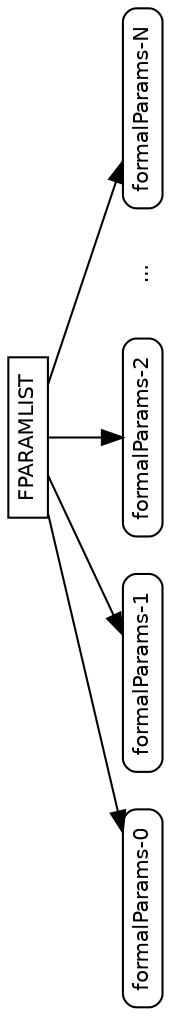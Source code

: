 /* AST node diagram generator script collection for M2C, M2J and M2Sharp.
 *
 * Copyright (c) 2016 The Modula-2 Software Foundation
 *
 * Author & Maintainer: Benjamin Kowarsch <org.m2sf>
 *
 * @synopsis
 *
 * The M2C, M2J and M2Sharp compilers are multi-dialect Modula-2 translators
 * and compilers respectively targeting C99, Java/JVM and C#/CLR, sharing a
 * common abstract syntax tree (AST) specification.
 *
 * The AST node diagram generator script collection consists of Graphviz DOT
 * descriptions for all AST node types of the common AST specification.
 *
 * The Graphviz dot utility is required to generate the diagrams. 
 * It may be obtained from http://www.graphviz.org/download.php.
 *
 * @repository
 *
 * https://github.com/m2sf/m2-ast-node-diagrams
 *
 * @file
 *
 * fparamlist.dot
 *
 * FPARAMLIST node diagram.
 *
 * Usage: $ dot fparamlist.dot -Tps > fparamlist.ps
 *
 * @license
 *
 * This is free software: you can redistribute and/or modify it under the
 * terms of the GNU Lesser General Public License (LGPL) either version 2.1
 * or at your choice version 3 as published by the Free Software Foundation.
 * However, you may not alter the copyright, author and license information.
 *
 * It is distributed in the hope that it will be useful,  but WITHOUT
 * ANY WARRANTY; without even the implied warranty of MERCHANTABILITY or
 * FITNESS FOR A PARTICULAR PURPOSE.  Read the license for more details.
 *
 * You should have received a copy of the GNU Lesser General Public License.
 * If not, see <https://www.gnu.org/copyleft/lesser.html>.
 *
 * NB: Components in the domain part of email addresses are in reverse order.
 */

/*** FPARAMLIST Node ***/

digraph FPARAMLIST {
  graph [orientation=landscape,fontname=helvetica];
  node [fontname=helvetica,fontsize=10,shape=box,height=0.25];
  
  node [style=solid];
  edge [arrowhead=normal];
  
  FPARAMLIST -> { id0 id1 id2 };
  edge [style=invis]; node [width=0]; nodesep=0;
  FPARAMLIST -> ellipsis0;
  edge [style=solid]; node [width=0.75]; nodesep=0.25;
  FPARAMLIST -> idN;
  id0 [label="formalParams-0",style=rounded];
  id1 [label="formalParams-1",style=rounded];
  id2 [label="formalParams-2",style=rounded];
  ellipsis0 [label="..."];
  ellipsis0 [shape=none];
  idN [label="formalParams-N",style=rounded];
}

/* END OF FILE */